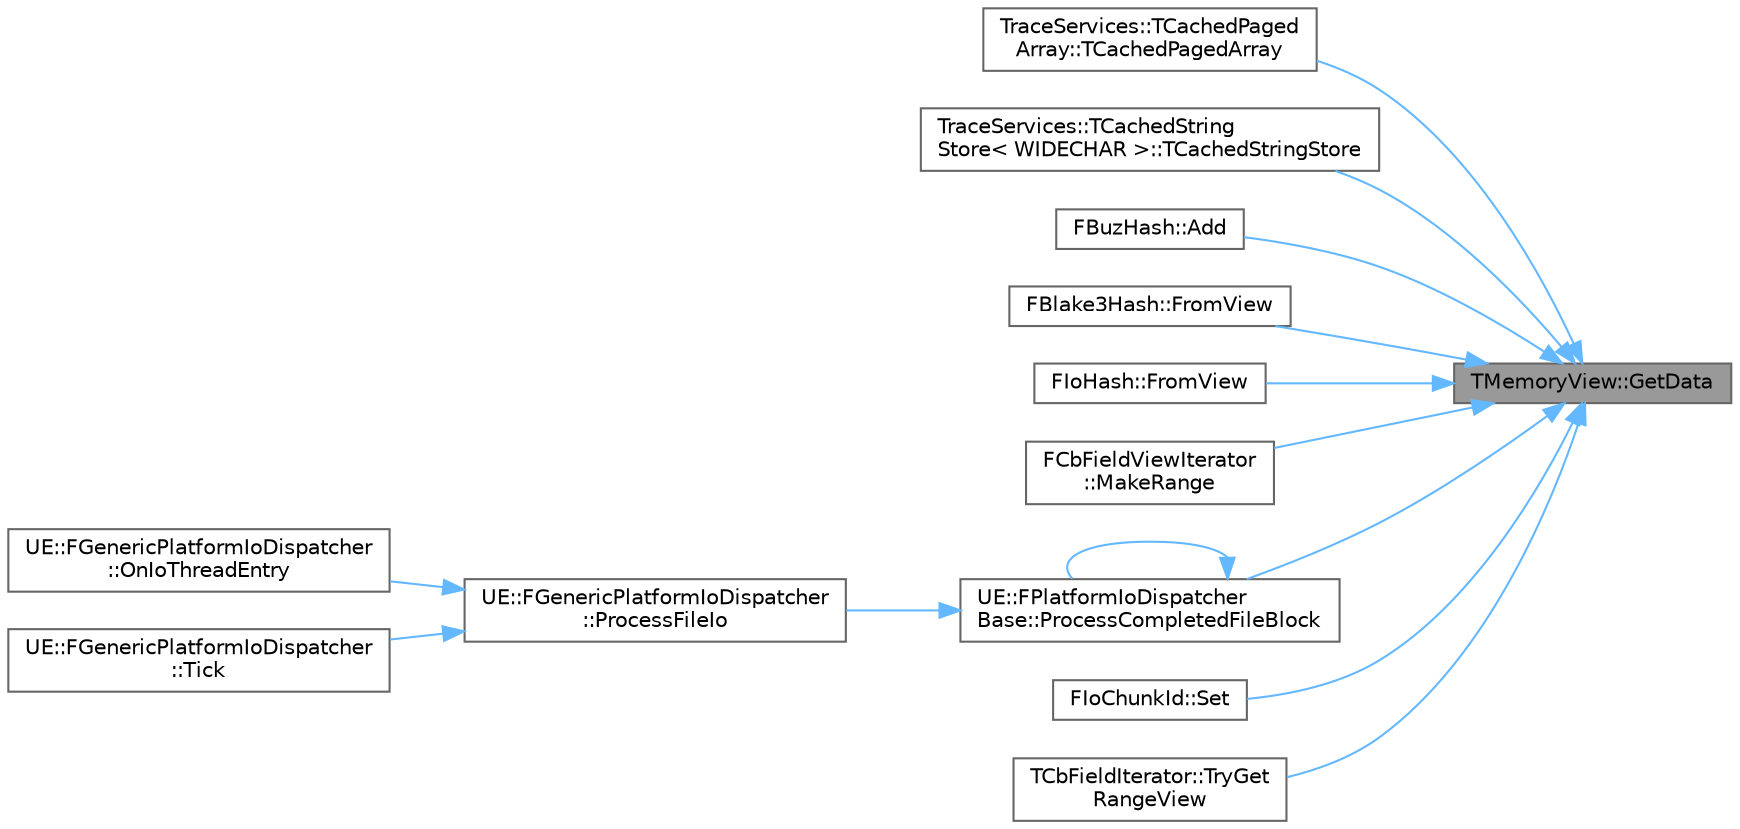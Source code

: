 digraph "TMemoryView::GetData"
{
 // INTERACTIVE_SVG=YES
 // LATEX_PDF_SIZE
  bgcolor="transparent";
  edge [fontname=Helvetica,fontsize=10,labelfontname=Helvetica,labelfontsize=10];
  node [fontname=Helvetica,fontsize=10,shape=box,height=0.2,width=0.4];
  rankdir="RL";
  Node1 [id="Node000001",label="TMemoryView::GetData",height=0.2,width=0.4,color="gray40", fillcolor="grey60", style="filled", fontcolor="black",tooltip="Returns a pointer to the start of the view."];
  Node1 -> Node2 [id="edge1_Node000001_Node000002",dir="back",color="steelblue1",style="solid",tooltip=" "];
  Node2 [id="Node000002",label="TraceServices::TCachedPaged\lArray::TCachedPagedArray",height=0.2,width=0.4,color="grey40", fillcolor="white", style="filled",URL="$d6/d09/classTraceServices_1_1TCachedPagedArray.html#aa4126f116b6ae979b1c7a2b8be2a1bcb",tooltip=" "];
  Node1 -> Node3 [id="edge2_Node000001_Node000003",dir="back",color="steelblue1",style="solid",tooltip=" "];
  Node3 [id="Node000003",label="TraceServices::TCachedString\lStore\< WIDECHAR \>::TCachedStringStore",height=0.2,width=0.4,color="grey40", fillcolor="white", style="filled",URL="$df/d5c/classTraceServices_1_1TCachedStringStore.html#a4f52bc7a3db630c5af782c82b340b27b",tooltip=" "];
  Node1 -> Node4 [id="edge3_Node000001_Node000004",dir="back",color="steelblue1",style="solid",tooltip=" "];
  Node4 [id="Node000004",label="FBuzHash::Add",height=0.2,width=0.4,color="grey40", fillcolor="white", style="filled",URL="$d5/df2/structFBuzHash.html#a184a0a104ac73f2c5d83d87817a6fb60",tooltip="Adds an array of bytes to the start of the window."];
  Node1 -> Node5 [id="edge4_Node000001_Node000005",dir="back",color="steelblue1",style="solid",tooltip=" "];
  Node5 [id="Node000005",label="FBlake3Hash::FromView",height=0.2,width=0.4,color="grey40", fillcolor="white", style="filled",URL="$d6/d14/structFBlake3Hash.html#abd611beee5ada5f4f7f212bd208675b9",tooltip="Construct a hash from a view of 32 bytes."];
  Node1 -> Node6 [id="edge5_Node000001_Node000006",dir="back",color="steelblue1",style="solid",tooltip=" "];
  Node6 [id="Node000006",label="FIoHash::FromView",height=0.2,width=0.4,color="grey40", fillcolor="white", style="filled",URL="$d9/dfe/structFIoHash.html#ad168dc10987f8e825a2c30ee86eb7ef6",tooltip="Construct a hash from a view of 20 bytes."];
  Node1 -> Node7 [id="edge6_Node000001_Node000007",dir="back",color="steelblue1",style="solid",tooltip=" "];
  Node7 [id="Node000007",label="FCbFieldViewIterator\l::MakeRange",height=0.2,width=0.4,color="grey40", fillcolor="white", style="filled",URL="$d0/d08/classFCbFieldViewIterator.html#a45b71263e899711f2c737582063ea11a",tooltip="Construct a field range from a buffer containing zero or more valid fields."];
  Node1 -> Node8 [id="edge7_Node000001_Node000008",dir="back",color="steelblue1",style="solid",tooltip=" "];
  Node8 [id="Node000008",label="UE::FPlatformIoDispatcher\lBase::ProcessCompletedFileBlock",height=0.2,width=0.4,color="grey40", fillcolor="white", style="filled",URL="$df/de7/classUE_1_1FPlatformIoDispatcherBase.html#afd781c70bdaab86ad08e62c95e6066c8",tooltip=" "];
  Node8 -> Node8 [id="edge8_Node000008_Node000008",dir="back",color="steelblue1",style="solid",tooltip=" "];
  Node8 -> Node9 [id="edge9_Node000008_Node000009",dir="back",color="steelblue1",style="solid",tooltip=" "];
  Node9 [id="Node000009",label="UE::FGenericPlatformIoDispatcher\l::ProcessFileIo",height=0.2,width=0.4,color="grey40", fillcolor="white", style="filled",URL="$d8/d12/classUE_1_1FGenericPlatformIoDispatcher.html#abca7429c89f0fe76dfdd19c3608343a0",tooltip=" "];
  Node9 -> Node10 [id="edge10_Node000009_Node000010",dir="back",color="steelblue1",style="solid",tooltip=" "];
  Node10 [id="Node000010",label="UE::FGenericPlatformIoDispatcher\l::OnIoThreadEntry",height=0.2,width=0.4,color="grey40", fillcolor="white", style="filled",URL="$d8/d12/classUE_1_1FGenericPlatformIoDispatcher.html#ad8ce116d5631551c4757b2355dd1c4fa",tooltip=" "];
  Node9 -> Node11 [id="edge11_Node000009_Node000011",dir="back",color="steelblue1",style="solid",tooltip=" "];
  Node11 [id="Node000011",label="UE::FGenericPlatformIoDispatcher\l::Tick",height=0.2,width=0.4,color="grey40", fillcolor="white", style="filled",URL="$d8/d12/classUE_1_1FGenericPlatformIoDispatcher.html#a0b6d356bb465440ef960bd1123971e45",tooltip="Tick the dispatcher."];
  Node1 -> Node12 [id="edge12_Node000001_Node000012",dir="back",color="steelblue1",style="solid",tooltip=" "];
  Node12 [id="Node000012",label="FIoChunkId::Set",height=0.2,width=0.4,color="grey40", fillcolor="white", style="filled",URL="$d8/dda/classFIoChunkId.html#a351575de7533513bddbf019329b11e82",tooltip=" "];
  Node1 -> Node13 [id="edge13_Node000001_Node000013",dir="back",color="steelblue1",style="solid",tooltip=" "];
  Node13 [id="Node000013",label="TCbFieldIterator::TryGet\lRangeView",height=0.2,width=0.4,color="grey40", fillcolor="white", style="filled",URL="$d5/de3/classTCbFieldIterator.html#a5f0f43d4124f594f1b10843b129ab84d",tooltip="Try to get a view of every field in the range as they would be serialized."];
}
